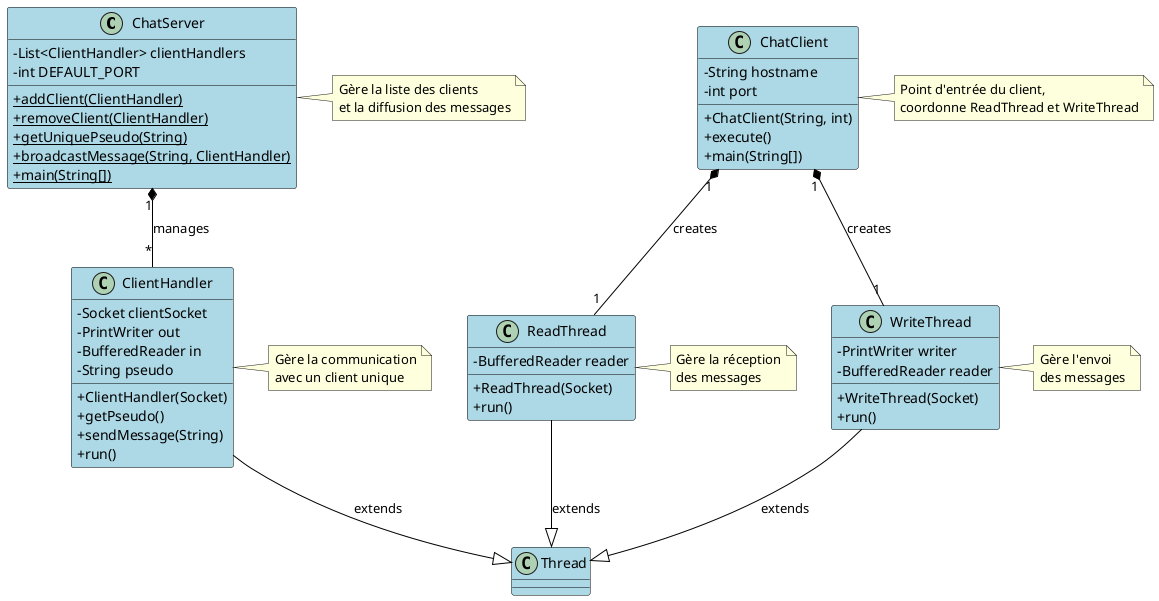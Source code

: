 @startuml Chat System - Class Diagram

' Style
skinparam classAttributeIconSize 0
skinparam class {
    BackgroundColor LightBlue
    ArrowColor Black
    BorderColor Black
}

' Classes principales
class ChatServer {
    - List<ClientHandler> clientHandlers
    - int DEFAULT_PORT
    + {static} addClient(ClientHandler)
    + {static} removeClient(ClientHandler)
    + {static} getUniquePseudo(String)
    + {static} broadcastMessage(String, ClientHandler)
    + {static} main(String[])
}

class ClientHandler {
    - Socket clientSocket
    - PrintWriter out
    - BufferedReader in
    - String pseudo
    + ClientHandler(Socket)
    + getPseudo()
    + sendMessage(String)
    + run()
}

class ChatClient {
    - String hostname
    - int port
    + ChatClient(String, int)
    + execute()
    + main(String[])
}

class ReadThread {
    - BufferedReader reader
    + ReadThread(Socket)
    + run()
}

class WriteThread {
    - PrintWriter writer
    - BufferedReader reader
    + WriteThread(Socket)
    + run()
}

' Relations entre classes
ChatServer "1" *-- "*" ClientHandler : manages
ChatClient "1" *-- "1" ReadThread : creates
ChatClient "1" *-- "1" WriteThread : creates
ClientHandler --|> Thread : extends
ReadThread --|> Thread : extends
WriteThread --|> Thread : extends

' Notes
note right of ChatServer
  Gère la liste des clients
  et la diffusion des messages
end note

note right of ClientHandler
  Gère la communication
  avec un client unique
end note

note right of ChatClient
  Point d'entrée du client,
  coordonne ReadThread et WriteThread
end note

note right of ReadThread
  Gère la réception
  des messages
end note

note right of WriteThread
  Gère l'envoi
  des messages
end note

@enduml 